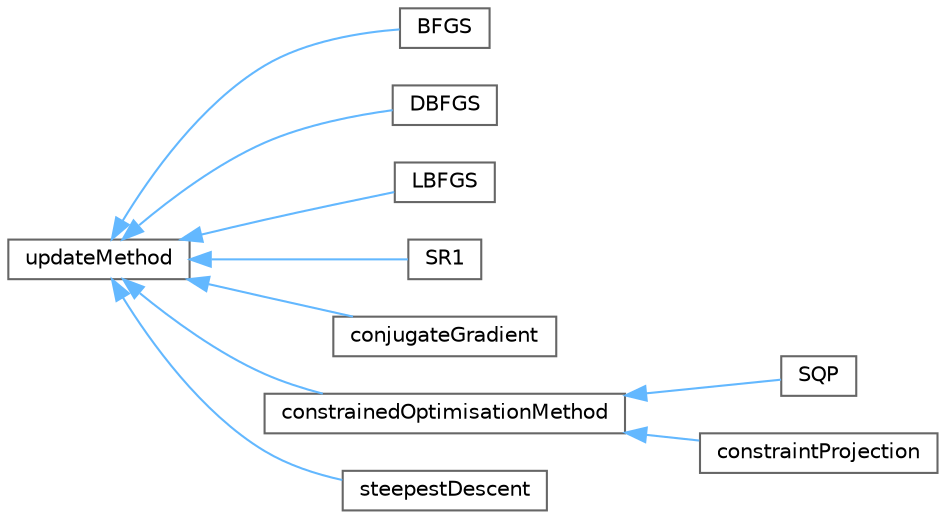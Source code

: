 digraph "Graphical Class Hierarchy"
{
 // LATEX_PDF_SIZE
  bgcolor="transparent";
  edge [fontname=Helvetica,fontsize=10,labelfontname=Helvetica,labelfontsize=10];
  node [fontname=Helvetica,fontsize=10,shape=box,height=0.2,width=0.4];
  rankdir="LR";
  Node0 [id="Node000000",label="updateMethod",height=0.2,width=0.4,color="grey40", fillcolor="white", style="filled",URL="$classFoam_1_1updateMethod.html",tooltip="Abstract base class for optimisation methods."];
  Node0 -> Node1 [id="edge5619_Node000000_Node000001",dir="back",color="steelblue1",style="solid",tooltip=" "];
  Node1 [id="Node000001",label="BFGS",height=0.2,width=0.4,color="grey40", fillcolor="white", style="filled",URL="$classFoam_1_1BFGS.html",tooltip="The quasi-Newton BFGS formula."];
  Node0 -> Node2 [id="edge5620_Node000000_Node000002",dir="back",color="steelblue1",style="solid",tooltip=" "];
  Node2 [id="Node000002",label="DBFGS",height=0.2,width=0.4,color="grey40", fillcolor="white", style="filled",URL="$classFoam_1_1DBFGS.html",tooltip="The quasi-Newton BFGS formula with the dampening proposed by Powell."];
  Node0 -> Node3 [id="edge5621_Node000000_Node000003",dir="back",color="steelblue1",style="solid",tooltip=" "];
  Node3 [id="Node000003",label="LBFGS",height=0.2,width=0.4,color="grey40", fillcolor="white", style="filled",URL="$classFoam_1_1LBFGS.html",tooltip="The quasi-Newton Limited-memory BFGS formula. Keeps nPrevSteps_ of the y and s vectors and approximat..."];
  Node0 -> Node4 [id="edge5622_Node000000_Node000004",dir="back",color="steelblue1",style="solid",tooltip=" "];
  Node4 [id="Node000004",label="SR1",height=0.2,width=0.4,color="grey40", fillcolor="white", style="filled",URL="$classFoam_1_1SR1.html",tooltip="The quasi-Newton Symmetric Rank One formula."];
  Node0 -> Node5 [id="edge5623_Node000000_Node000005",dir="back",color="steelblue1",style="solid",tooltip=" "];
  Node5 [id="Node000005",label="conjugateGradient",height=0.2,width=0.4,color="grey40", fillcolor="white", style="filled",URL="$classFoam_1_1conjugateGradient.html",tooltip="The Conjugate Gradient formula."];
  Node0 -> Node6 [id="edge5624_Node000000_Node000006",dir="back",color="steelblue1",style="solid",tooltip=" "];
  Node6 [id="Node000006",label="constrainedOptimisationMethod",height=0.2,width=0.4,color="grey40", fillcolor="white", style="filled",URL="$classFoam_1_1constrainedOptimisationMethod.html",tooltip="Abstract base class for optimisation methods supporting constraints. Does not add functionality to up..."];
  Node6 -> Node7 [id="edge5625_Node000006_Node000007",dir="back",color="steelblue1",style="solid",tooltip=" "];
  Node7 [id="Node000007",label="SQP",height=0.2,width=0.4,color="grey40", fillcolor="white", style="filled",URL="$classFoam_1_1SQP.html",tooltip="The quasi-Newton SQP formula for constrained optimisation."];
  Node6 -> Node8 [id="edge5626_Node000006_Node000008",dir="back",color="steelblue1",style="solid",tooltip=" "];
  Node8 [id="Node000008",label="constraintProjection",height=0.2,width=0.4,color="grey40", fillcolor="white", style="filled",URL="$classFoam_1_1constraintProjection.html",tooltip="Update design variables using Rosen's projection method."];
  Node0 -> Node9 [id="edge5627_Node000000_Node000009",dir="back",color="steelblue1",style="solid",tooltip=" "];
  Node9 [id="Node000009",label="steepestDescent",height=0.2,width=0.4,color="grey40", fillcolor="white", style="filled",URL="$classFoam_1_1steepestDescent.html",tooltip="Update design variables using steepest descent."];
}
